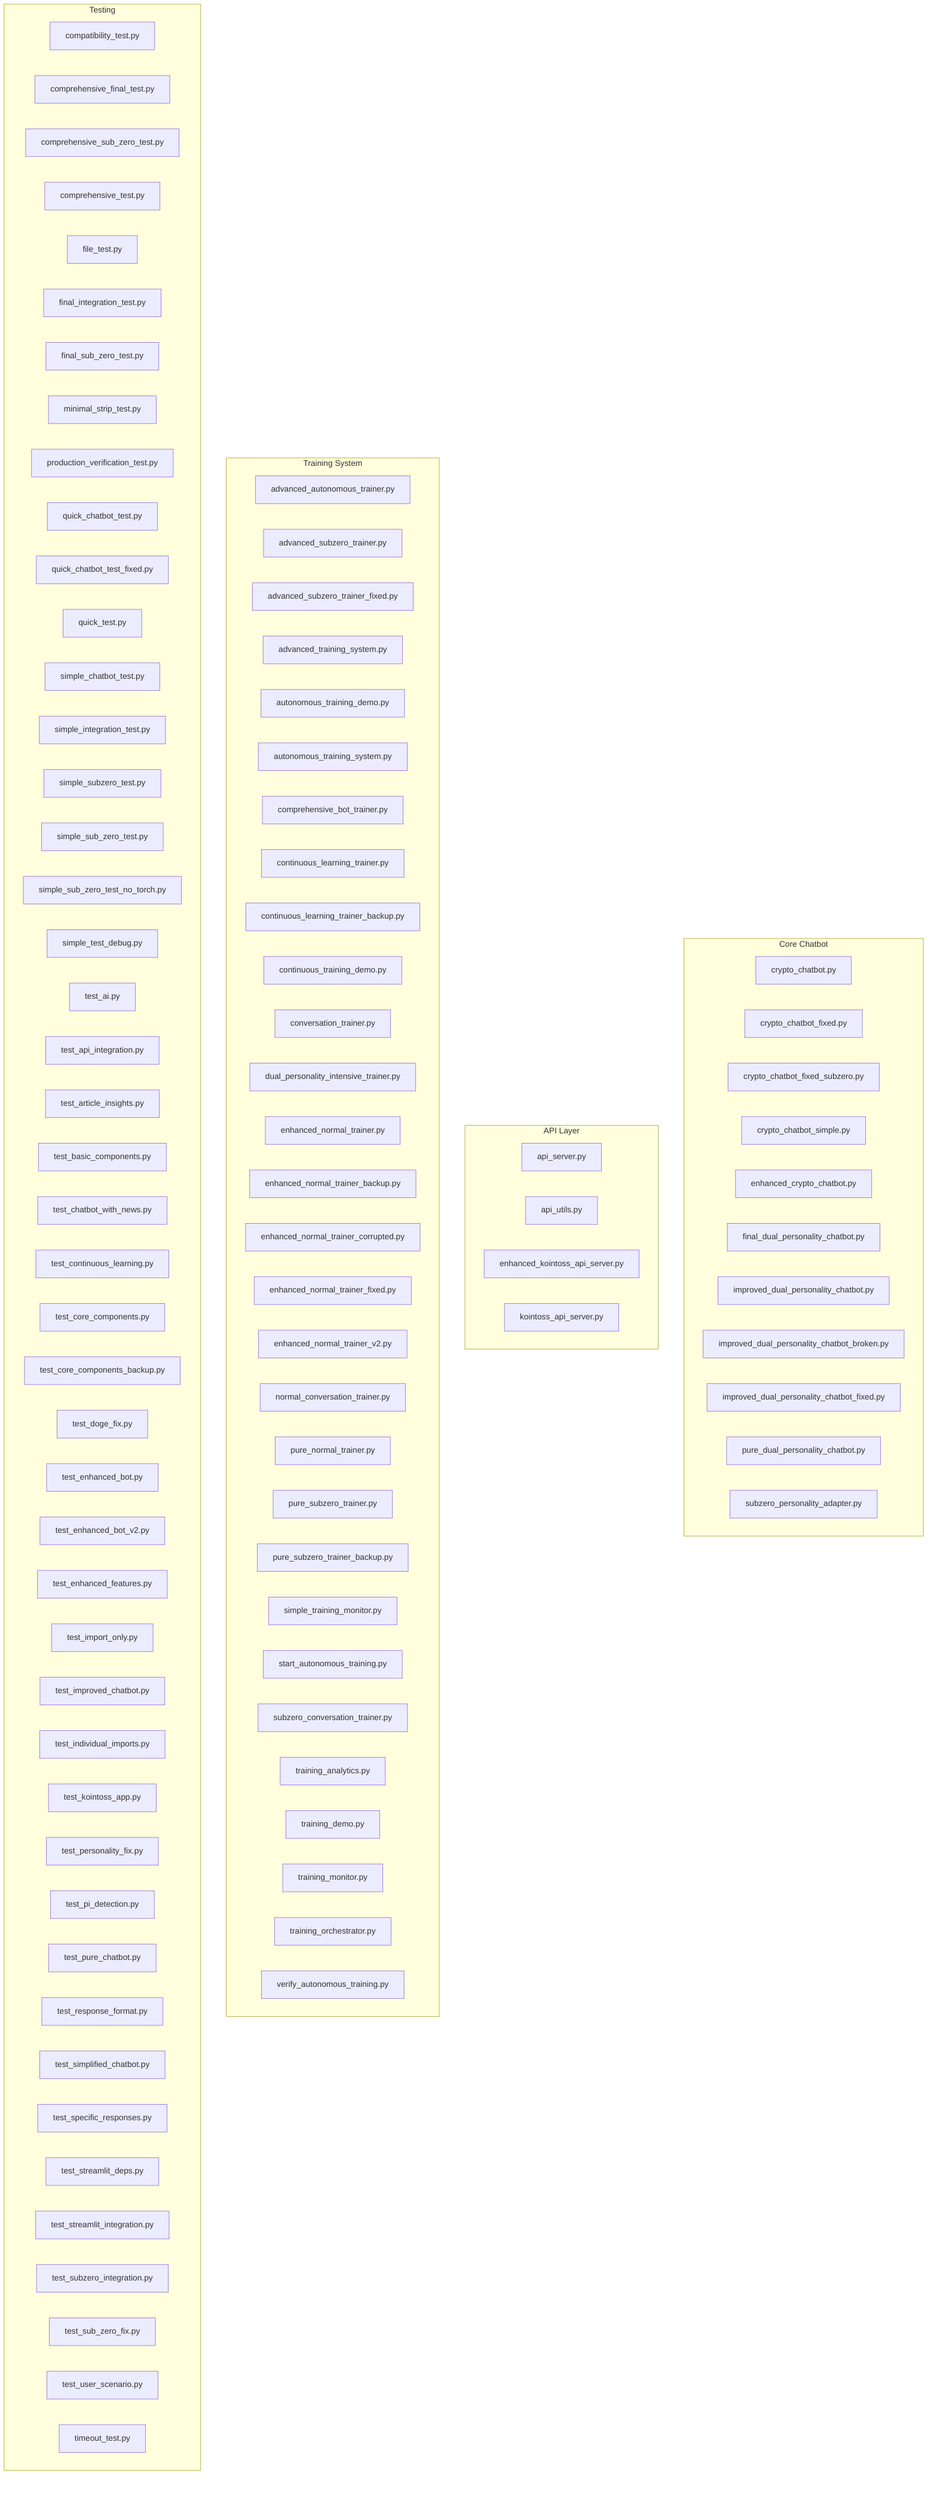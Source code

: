graph TB
    subgraph "Core Chatbot"
        crypto_chatbot[crypto_chatbot.py]
        crypto_chatbot_fixed[crypto_chatbot_fixed.py]
        crypto_chatbot_fixed_subzero[crypto_chatbot_fixed_subzero.py]
        crypto_chatbot_simple[crypto_chatbot_simple.py]
        enhanced_crypto_chatbot[enhanced_crypto_chatbot.py]
        final_dual_personality_chatbot[final_dual_personality_chatbot.py]
        improved_dual_personality_chatbot[improved_dual_personality_chatbot.py]
        improved_dual_personality_chatbot_broken[improved_dual_personality_chatbot_broken.py]
        improved_dual_personality_chatbot_fixed[improved_dual_personality_chatbot_fixed.py]
        pure_dual_personality_chatbot[pure_dual_personality_chatbot.py]
        subzero_personality_adapter[subzero_personality_adapter.py]
    end
    subgraph "API Layer"
        api_server[api_server.py]
        api_utils[api_utils.py]
        enhanced_kointoss_api_server[enhanced_kointoss_api_server.py]
        kointoss_api_server[kointoss_api_server.py]
    end
    subgraph "Training System"
        advanced_autonomous_trainer[advanced_autonomous_trainer.py]
        advanced_subzero_trainer[advanced_subzero_trainer.py]
        advanced_subzero_trainer_fixed[advanced_subzero_trainer_fixed.py]
        advanced_training_system[advanced_training_system.py]
        autonomous_training_demo[autonomous_training_demo.py]
        autonomous_training_system[autonomous_training_system.py]
        comprehensive_bot_trainer[comprehensive_bot_trainer.py]
        continuous_learning_trainer[continuous_learning_trainer.py]
        continuous_learning_trainer_backup[continuous_learning_trainer_backup.py]
        continuous_training_demo[continuous_training_demo.py]
        conversation_trainer[conversation_trainer.py]
        dual_personality_intensive_trainer[dual_personality_intensive_trainer.py]
        enhanced_normal_trainer[enhanced_normal_trainer.py]
        enhanced_normal_trainer_backup[enhanced_normal_trainer_backup.py]
        enhanced_normal_trainer_corrupted[enhanced_normal_trainer_corrupted.py]
        enhanced_normal_trainer_fixed[enhanced_normal_trainer_fixed.py]
        enhanced_normal_trainer_v2[enhanced_normal_trainer_v2.py]
        normal_conversation_trainer[normal_conversation_trainer.py]
        pure_normal_trainer[pure_normal_trainer.py]
        pure_subzero_trainer[pure_subzero_trainer.py]
        pure_subzero_trainer_backup[pure_subzero_trainer_backup.py]
        simple_training_monitor[simple_training_monitor.py]
        start_autonomous_training[start_autonomous_training.py]
        subzero_conversation_trainer[subzero_conversation_trainer.py]
        training_analytics[training_analytics.py]
        training_demo[training_demo.py]
        training_monitor[training_monitor.py]
        training_orchestrator[training_orchestrator.py]
        verify_autonomous_training[verify_autonomous_training.py]
    end
    subgraph "Testing"
        compatibility_test[compatibility_test.py]
        comprehensive_final_test[comprehensive_final_test.py]
        comprehensive_sub_zero_test[comprehensive_sub_zero_test.py]
        comprehensive_test[comprehensive_test.py]
        file_test[file_test.py]
        final_integration_test[final_integration_test.py]
        final_sub_zero_test[final_sub_zero_test.py]
        minimal_strip_test[minimal_strip_test.py]
        production_verification_test[production_verification_test.py]
        quick_chatbot_test[quick_chatbot_test.py]
        quick_chatbot_test_fixed[quick_chatbot_test_fixed.py]
        quick_test[quick_test.py]
        simple_chatbot_test[simple_chatbot_test.py]
        simple_integration_test[simple_integration_test.py]
        simple_subzero_test[simple_subzero_test.py]
        simple_sub_zero_test[simple_sub_zero_test.py]
        simple_sub_zero_test_no_torch[simple_sub_zero_test_no_torch.py]
        simple_test_debug[simple_test_debug.py]
        test_ai[test_ai.py]
        test_api_integration[test_api_integration.py]
        test_article_insights[test_article_insights.py]
        test_basic_components[test_basic_components.py]
        test_chatbot_with_news[test_chatbot_with_news.py]
        test_continuous_learning[test_continuous_learning.py]
        test_core_components[test_core_components.py]
        test_core_components_backup[test_core_components_backup.py]
        test_doge_fix[test_doge_fix.py]
        test_enhanced_bot[test_enhanced_bot.py]
        test_enhanced_bot_v2[test_enhanced_bot_v2.py]
        test_enhanced_features[test_enhanced_features.py]
        test_import_only[test_import_only.py]
        test_improved_chatbot[test_improved_chatbot.py]
        test_individual_imports[test_individual_imports.py]
        test_kointoss_app[test_kointoss_app.py]
        test_personality_fix[test_personality_fix.py]
        test_pi_detection[test_pi_detection.py]
        test_pure_chatbot[test_pure_chatbot.py]
        test_response_format[test_response_format.py]
        test_simplified_chatbot[test_simplified_chatbot.py]
        test_specific_responses[test_specific_responses.py]
        test_streamlit_deps[test_streamlit_deps.py]
        test_streamlit_integration[test_streamlit_integration.py]
        test_subzero_integration[test_subzero_integration.py]
        test_sub_zero_fix[test_sub_zero_fix.py]
        test_user_scenario[test_user_scenario.py]
        timeout_test[timeout_test.py]
    end